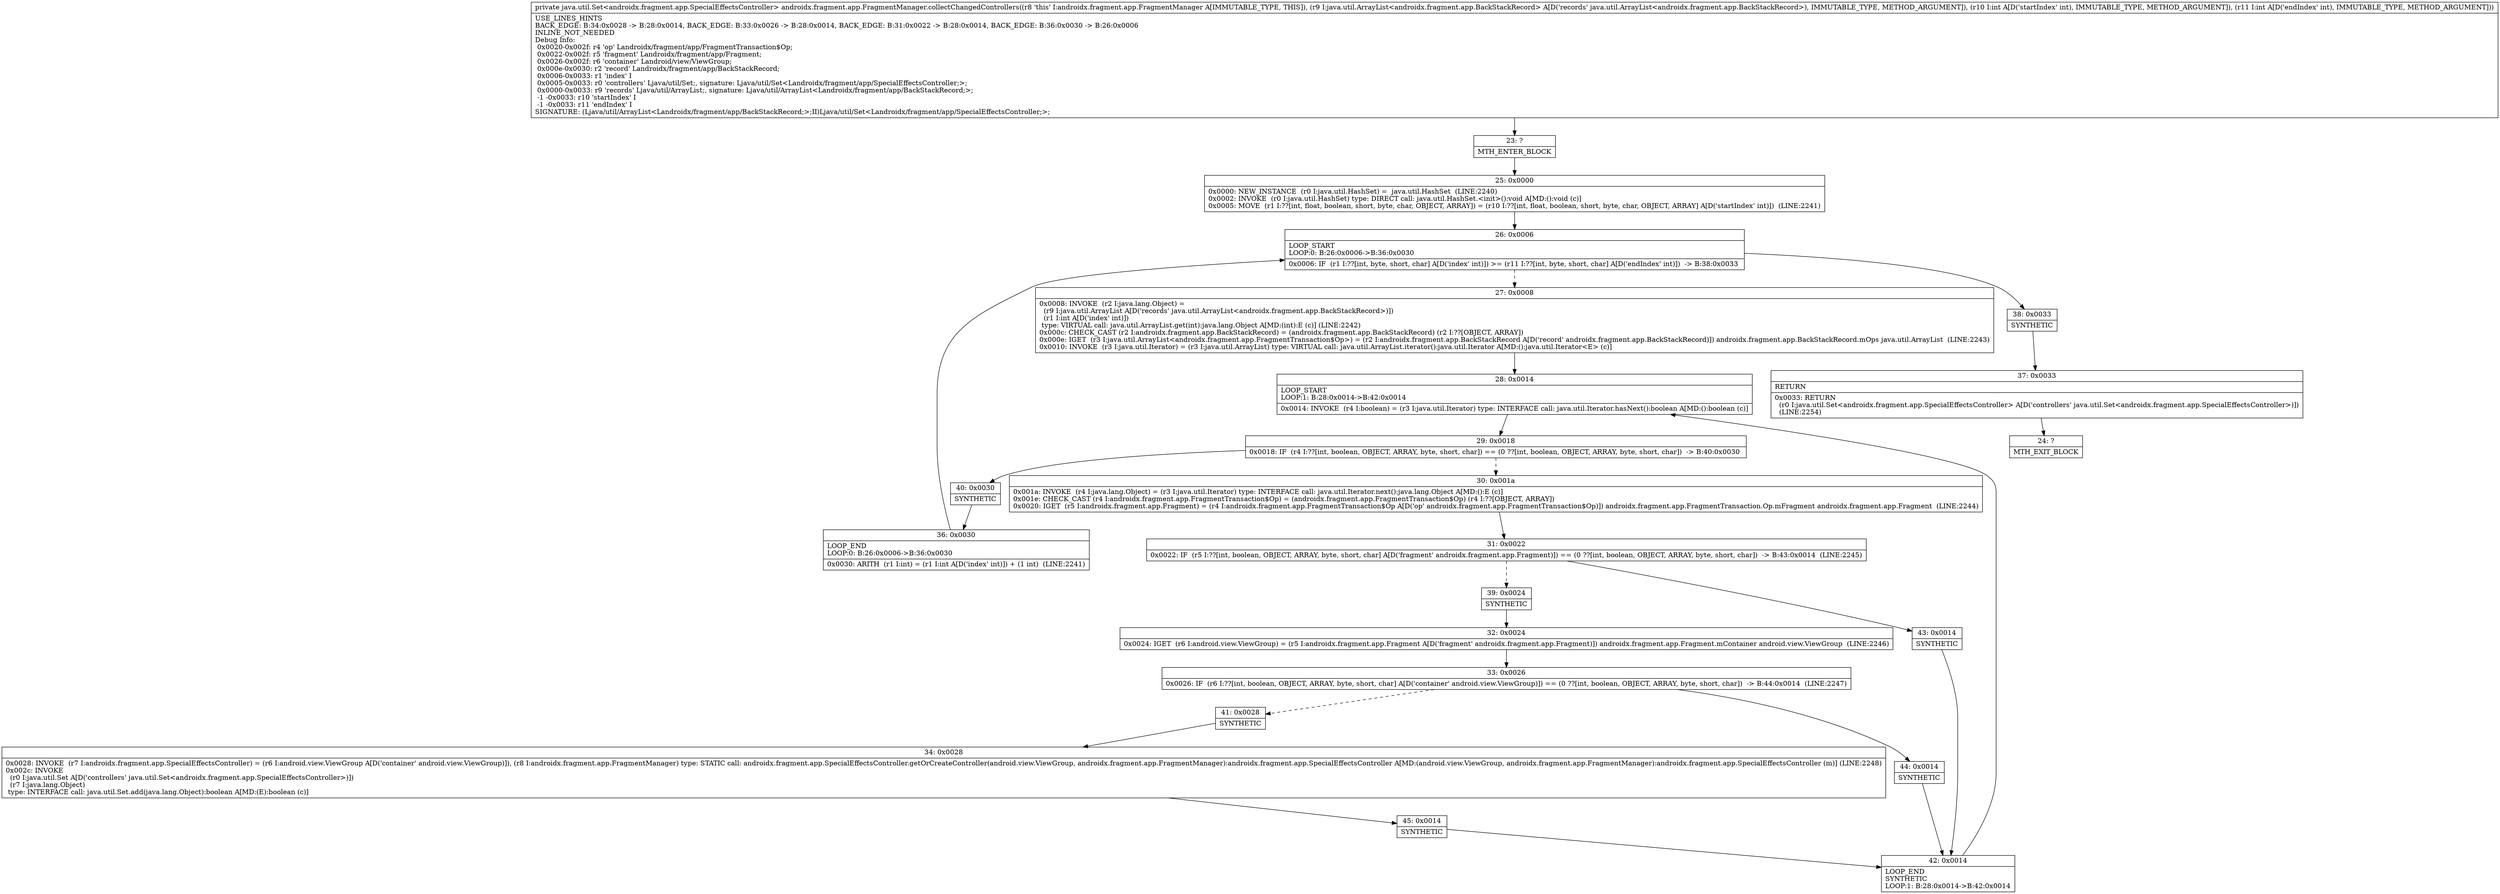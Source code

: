 digraph "CFG forandroidx.fragment.app.FragmentManager.collectChangedControllers(Ljava\/util\/ArrayList;II)Ljava\/util\/Set;" {
Node_23 [shape=record,label="{23\:\ ?|MTH_ENTER_BLOCK\l}"];
Node_25 [shape=record,label="{25\:\ 0x0000|0x0000: NEW_INSTANCE  (r0 I:java.util.HashSet) =  java.util.HashSet  (LINE:2240)\l0x0002: INVOKE  (r0 I:java.util.HashSet) type: DIRECT call: java.util.HashSet.\<init\>():void A[MD:():void (c)]\l0x0005: MOVE  (r1 I:??[int, float, boolean, short, byte, char, OBJECT, ARRAY]) = (r10 I:??[int, float, boolean, short, byte, char, OBJECT, ARRAY] A[D('startIndex' int)])  (LINE:2241)\l}"];
Node_26 [shape=record,label="{26\:\ 0x0006|LOOP_START\lLOOP:0: B:26:0x0006\-\>B:36:0x0030\l|0x0006: IF  (r1 I:??[int, byte, short, char] A[D('index' int)]) \>= (r11 I:??[int, byte, short, char] A[D('endIndex' int)])  \-\> B:38:0x0033 \l}"];
Node_27 [shape=record,label="{27\:\ 0x0008|0x0008: INVOKE  (r2 I:java.lang.Object) = \l  (r9 I:java.util.ArrayList A[D('records' java.util.ArrayList\<androidx.fragment.app.BackStackRecord\>)])\l  (r1 I:int A[D('index' int)])\l type: VIRTUAL call: java.util.ArrayList.get(int):java.lang.Object A[MD:(int):E (c)] (LINE:2242)\l0x000c: CHECK_CAST (r2 I:androidx.fragment.app.BackStackRecord) = (androidx.fragment.app.BackStackRecord) (r2 I:??[OBJECT, ARRAY]) \l0x000e: IGET  (r3 I:java.util.ArrayList\<androidx.fragment.app.FragmentTransaction$Op\>) = (r2 I:androidx.fragment.app.BackStackRecord A[D('record' androidx.fragment.app.BackStackRecord)]) androidx.fragment.app.BackStackRecord.mOps java.util.ArrayList  (LINE:2243)\l0x0010: INVOKE  (r3 I:java.util.Iterator) = (r3 I:java.util.ArrayList) type: VIRTUAL call: java.util.ArrayList.iterator():java.util.Iterator A[MD:():java.util.Iterator\<E\> (c)]\l}"];
Node_28 [shape=record,label="{28\:\ 0x0014|LOOP_START\lLOOP:1: B:28:0x0014\-\>B:42:0x0014\l|0x0014: INVOKE  (r4 I:boolean) = (r3 I:java.util.Iterator) type: INTERFACE call: java.util.Iterator.hasNext():boolean A[MD:():boolean (c)]\l}"];
Node_29 [shape=record,label="{29\:\ 0x0018|0x0018: IF  (r4 I:??[int, boolean, OBJECT, ARRAY, byte, short, char]) == (0 ??[int, boolean, OBJECT, ARRAY, byte, short, char])  \-\> B:40:0x0030 \l}"];
Node_30 [shape=record,label="{30\:\ 0x001a|0x001a: INVOKE  (r4 I:java.lang.Object) = (r3 I:java.util.Iterator) type: INTERFACE call: java.util.Iterator.next():java.lang.Object A[MD:():E (c)]\l0x001e: CHECK_CAST (r4 I:androidx.fragment.app.FragmentTransaction$Op) = (androidx.fragment.app.FragmentTransaction$Op) (r4 I:??[OBJECT, ARRAY]) \l0x0020: IGET  (r5 I:androidx.fragment.app.Fragment) = (r4 I:androidx.fragment.app.FragmentTransaction$Op A[D('op' androidx.fragment.app.FragmentTransaction$Op)]) androidx.fragment.app.FragmentTransaction.Op.mFragment androidx.fragment.app.Fragment  (LINE:2244)\l}"];
Node_31 [shape=record,label="{31\:\ 0x0022|0x0022: IF  (r5 I:??[int, boolean, OBJECT, ARRAY, byte, short, char] A[D('fragment' androidx.fragment.app.Fragment)]) == (0 ??[int, boolean, OBJECT, ARRAY, byte, short, char])  \-\> B:43:0x0014  (LINE:2245)\l}"];
Node_39 [shape=record,label="{39\:\ 0x0024|SYNTHETIC\l}"];
Node_32 [shape=record,label="{32\:\ 0x0024|0x0024: IGET  (r6 I:android.view.ViewGroup) = (r5 I:androidx.fragment.app.Fragment A[D('fragment' androidx.fragment.app.Fragment)]) androidx.fragment.app.Fragment.mContainer android.view.ViewGroup  (LINE:2246)\l}"];
Node_33 [shape=record,label="{33\:\ 0x0026|0x0026: IF  (r6 I:??[int, boolean, OBJECT, ARRAY, byte, short, char] A[D('container' android.view.ViewGroup)]) == (0 ??[int, boolean, OBJECT, ARRAY, byte, short, char])  \-\> B:44:0x0014  (LINE:2247)\l}"];
Node_41 [shape=record,label="{41\:\ 0x0028|SYNTHETIC\l}"];
Node_34 [shape=record,label="{34\:\ 0x0028|0x0028: INVOKE  (r7 I:androidx.fragment.app.SpecialEffectsController) = (r6 I:android.view.ViewGroup A[D('container' android.view.ViewGroup)]), (r8 I:androidx.fragment.app.FragmentManager) type: STATIC call: androidx.fragment.app.SpecialEffectsController.getOrCreateController(android.view.ViewGroup, androidx.fragment.app.FragmentManager):androidx.fragment.app.SpecialEffectsController A[MD:(android.view.ViewGroup, androidx.fragment.app.FragmentManager):androidx.fragment.app.SpecialEffectsController (m)] (LINE:2248)\l0x002c: INVOKE  \l  (r0 I:java.util.Set A[D('controllers' java.util.Set\<androidx.fragment.app.SpecialEffectsController\>)])\l  (r7 I:java.lang.Object)\l type: INTERFACE call: java.util.Set.add(java.lang.Object):boolean A[MD:(E):boolean (c)]\l}"];
Node_45 [shape=record,label="{45\:\ 0x0014|SYNTHETIC\l}"];
Node_42 [shape=record,label="{42\:\ 0x0014|LOOP_END\lSYNTHETIC\lLOOP:1: B:28:0x0014\-\>B:42:0x0014\l}"];
Node_44 [shape=record,label="{44\:\ 0x0014|SYNTHETIC\l}"];
Node_43 [shape=record,label="{43\:\ 0x0014|SYNTHETIC\l}"];
Node_40 [shape=record,label="{40\:\ 0x0030|SYNTHETIC\l}"];
Node_36 [shape=record,label="{36\:\ 0x0030|LOOP_END\lLOOP:0: B:26:0x0006\-\>B:36:0x0030\l|0x0030: ARITH  (r1 I:int) = (r1 I:int A[D('index' int)]) + (1 int)  (LINE:2241)\l}"];
Node_38 [shape=record,label="{38\:\ 0x0033|SYNTHETIC\l}"];
Node_37 [shape=record,label="{37\:\ 0x0033|RETURN\l|0x0033: RETURN  \l  (r0 I:java.util.Set\<androidx.fragment.app.SpecialEffectsController\> A[D('controllers' java.util.Set\<androidx.fragment.app.SpecialEffectsController\>)])\l  (LINE:2254)\l}"];
Node_24 [shape=record,label="{24\:\ ?|MTH_EXIT_BLOCK\l}"];
MethodNode[shape=record,label="{private java.util.Set\<androidx.fragment.app.SpecialEffectsController\> androidx.fragment.app.FragmentManager.collectChangedControllers((r8 'this' I:androidx.fragment.app.FragmentManager A[IMMUTABLE_TYPE, THIS]), (r9 I:java.util.ArrayList\<androidx.fragment.app.BackStackRecord\> A[D('records' java.util.ArrayList\<androidx.fragment.app.BackStackRecord\>), IMMUTABLE_TYPE, METHOD_ARGUMENT]), (r10 I:int A[D('startIndex' int), IMMUTABLE_TYPE, METHOD_ARGUMENT]), (r11 I:int A[D('endIndex' int), IMMUTABLE_TYPE, METHOD_ARGUMENT]))  | USE_LINES_HINTS\lBACK_EDGE: B:34:0x0028 \-\> B:28:0x0014, BACK_EDGE: B:33:0x0026 \-\> B:28:0x0014, BACK_EDGE: B:31:0x0022 \-\> B:28:0x0014, BACK_EDGE: B:36:0x0030 \-\> B:26:0x0006\lINLINE_NOT_NEEDED\lDebug Info:\l  0x0020\-0x002f: r4 'op' Landroidx\/fragment\/app\/FragmentTransaction$Op;\l  0x0022\-0x002f: r5 'fragment' Landroidx\/fragment\/app\/Fragment;\l  0x0026\-0x002f: r6 'container' Landroid\/view\/ViewGroup;\l  0x000e\-0x0030: r2 'record' Landroidx\/fragment\/app\/BackStackRecord;\l  0x0006\-0x0033: r1 'index' I\l  0x0005\-0x0033: r0 'controllers' Ljava\/util\/Set;, signature: Ljava\/util\/Set\<Landroidx\/fragment\/app\/SpecialEffectsController;\>;\l  0x0000\-0x0033: r9 'records' Ljava\/util\/ArrayList;, signature: Ljava\/util\/ArrayList\<Landroidx\/fragment\/app\/BackStackRecord;\>;\l  \-1 \-0x0033: r10 'startIndex' I\l  \-1 \-0x0033: r11 'endIndex' I\lSIGNATURE: (Ljava\/util\/ArrayList\<Landroidx\/fragment\/app\/BackStackRecord;\>;II)Ljava\/util\/Set\<Landroidx\/fragment\/app\/SpecialEffectsController;\>;\l}"];
MethodNode -> Node_23;Node_23 -> Node_25;
Node_25 -> Node_26;
Node_26 -> Node_27[style=dashed];
Node_26 -> Node_38;
Node_27 -> Node_28;
Node_28 -> Node_29;
Node_29 -> Node_30[style=dashed];
Node_29 -> Node_40;
Node_30 -> Node_31;
Node_31 -> Node_39[style=dashed];
Node_31 -> Node_43;
Node_39 -> Node_32;
Node_32 -> Node_33;
Node_33 -> Node_41[style=dashed];
Node_33 -> Node_44;
Node_41 -> Node_34;
Node_34 -> Node_45;
Node_45 -> Node_42;
Node_42 -> Node_28;
Node_44 -> Node_42;
Node_43 -> Node_42;
Node_40 -> Node_36;
Node_36 -> Node_26;
Node_38 -> Node_37;
Node_37 -> Node_24;
}

